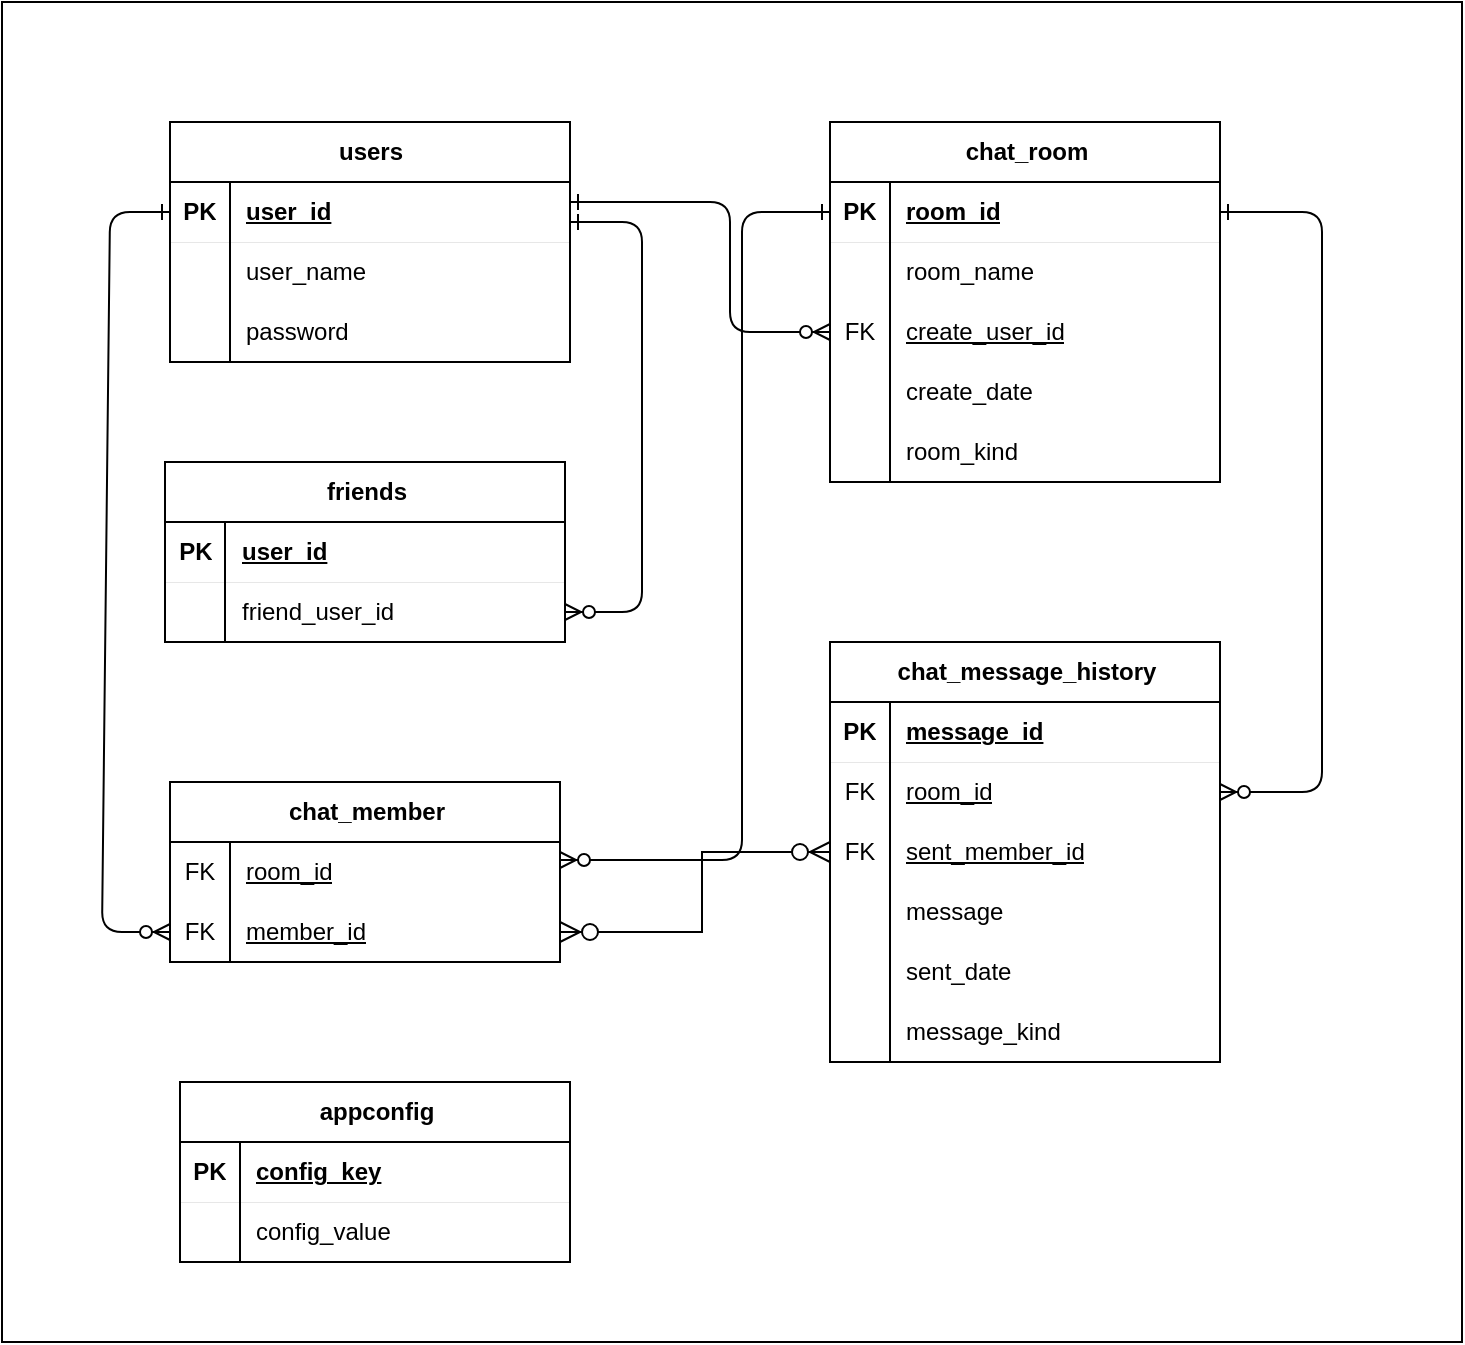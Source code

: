 <mxfile version="22.1.4" type="github">
  <diagram id="R2lEEEUBdFMjLlhIrx00" name="Page-1">
    <mxGraphModel dx="1674" dy="790" grid="1" gridSize="10" guides="1" tooltips="1" connect="1" arrows="1" fold="1" page="1" pageScale="1" pageWidth="850" pageHeight="1100" math="0" shadow="0" extFonts="Permanent Marker^https://fonts.googleapis.com/css?family=Permanent+Marker">
      <root>
        <mxCell id="0" />
        <mxCell id="1" parent="0" />
        <mxCell id="K1YxgeQCM2Q0nZ4SP5GE-53" value="" style="whiteSpace=wrap;html=1;" parent="1" vertex="1">
          <mxGeometry x="50" y="40" width="730" height="670" as="geometry" />
        </mxCell>
        <mxCell id="C-vyLk0tnHw3VtMMgP7b-1" value="" style="endArrow=ERzeroToMany;startArrow=ERone;endFill=1;startFill=0;entryX=0;entryY=0.5;entryDx=0;entryDy=0;" parent="1" target="yeZ7nKdXUPoDfyPP_PmN-37" edge="1">
          <mxGeometry width="100" height="100" relative="1" as="geometry">
            <mxPoint x="334" y="140" as="sourcePoint" />
            <mxPoint x="484" y="200" as="targetPoint" />
            <Array as="points">
              <mxPoint x="414" y="140" />
              <mxPoint x="414" y="205" />
            </Array>
          </mxGeometry>
        </mxCell>
        <mxCell id="yeZ7nKdXUPoDfyPP_PmN-14" value="" style="shape=partialRectangle;overflow=hidden;connectable=0;fillColor=none;top=0;left=0;bottom=0;right=0;strokeColor=#000000;" parent="1" vertex="1">
          <mxGeometry x="184" y="210" width="30" height="30" as="geometry">
            <mxRectangle width="30" height="30" as="alternateBounds" />
          </mxGeometry>
        </mxCell>
        <mxCell id="yeZ7nKdXUPoDfyPP_PmN-30" value="chat_room" style="shape=table;startSize=30;container=1;collapsible=1;childLayout=tableLayout;fixedRows=1;rowLines=0;fontStyle=1;align=center;resizeLast=1;html=1;strokeColor=default;verticalAlign=middle;fontFamily=Helvetica;fontSize=12;fontColor=default;fillColor=none;" parent="1" vertex="1">
          <mxGeometry x="464" y="100" width="195" height="180" as="geometry" />
        </mxCell>
        <mxCell id="yeZ7nKdXUPoDfyPP_PmN-31" value="" style="shape=tableRow;horizontal=0;startSize=0;swimlaneHead=0;swimlaneBody=0;fillColor=none;collapsible=0;dropTarget=0;points=[[0,0.5],[1,0.5]];portConstraint=eastwest;top=0;left=0;right=0;bottom=1;strokeColor=default;align=center;verticalAlign=middle;fontFamily=Helvetica;fontSize=12;fontColor=default;strokeWidth=0;" parent="yeZ7nKdXUPoDfyPP_PmN-30" vertex="1">
          <mxGeometry y="30" width="195" height="30" as="geometry" />
        </mxCell>
        <mxCell id="yeZ7nKdXUPoDfyPP_PmN-32" value="PK" style="shape=partialRectangle;connectable=0;fillColor=none;top=0;left=0;bottom=0;right=0;fontStyle=1;overflow=hidden;whiteSpace=wrap;html=1;strokeColor=default;align=center;verticalAlign=middle;fontFamily=Helvetica;fontSize=12;fontColor=default;" parent="yeZ7nKdXUPoDfyPP_PmN-31" vertex="1">
          <mxGeometry width="30" height="30" as="geometry">
            <mxRectangle width="30" height="30" as="alternateBounds" />
          </mxGeometry>
        </mxCell>
        <mxCell id="yeZ7nKdXUPoDfyPP_PmN-33" value="room_id" style="shape=partialRectangle;connectable=0;fillColor=none;top=0;left=0;bottom=0;right=0;align=left;spacingLeft=6;fontStyle=5;overflow=hidden;whiteSpace=wrap;html=1;strokeColor=default;verticalAlign=middle;fontFamily=Helvetica;fontSize=12;fontColor=default;" parent="yeZ7nKdXUPoDfyPP_PmN-31" vertex="1">
          <mxGeometry x="30" width="165" height="30" as="geometry">
            <mxRectangle width="165" height="30" as="alternateBounds" />
          </mxGeometry>
        </mxCell>
        <mxCell id="yeZ7nKdXUPoDfyPP_PmN-34" value="" style="shape=tableRow;horizontal=0;startSize=0;swimlaneHead=0;swimlaneBody=0;fillColor=none;collapsible=0;dropTarget=0;points=[[0,0.5],[1,0.5]];portConstraint=eastwest;top=0;left=0;right=0;bottom=0;strokeColor=default;align=center;verticalAlign=middle;fontFamily=Helvetica;fontSize=12;fontColor=default;" parent="yeZ7nKdXUPoDfyPP_PmN-30" vertex="1">
          <mxGeometry y="60" width="195" height="30" as="geometry" />
        </mxCell>
        <mxCell id="yeZ7nKdXUPoDfyPP_PmN-35" value="" style="shape=partialRectangle;connectable=0;fillColor=none;top=0;left=0;bottom=0;right=0;editable=1;overflow=hidden;whiteSpace=wrap;html=1;strokeColor=default;align=center;verticalAlign=middle;fontFamily=Helvetica;fontSize=12;fontColor=default;" parent="yeZ7nKdXUPoDfyPP_PmN-34" vertex="1">
          <mxGeometry width="30" height="30" as="geometry">
            <mxRectangle width="30" height="30" as="alternateBounds" />
          </mxGeometry>
        </mxCell>
        <mxCell id="yeZ7nKdXUPoDfyPP_PmN-36" value="room_name" style="shape=partialRectangle;connectable=0;fillColor=none;top=0;left=0;bottom=0;right=0;align=left;spacingLeft=6;overflow=hidden;whiteSpace=wrap;html=1;strokeColor=default;verticalAlign=middle;fontFamily=Helvetica;fontSize=12;fontColor=default;" parent="yeZ7nKdXUPoDfyPP_PmN-34" vertex="1">
          <mxGeometry x="30" width="165" height="30" as="geometry">
            <mxRectangle width="165" height="30" as="alternateBounds" />
          </mxGeometry>
        </mxCell>
        <mxCell id="yeZ7nKdXUPoDfyPP_PmN-37" value="" style="shape=tableRow;horizontal=0;startSize=0;swimlaneHead=0;swimlaneBody=0;fillColor=none;collapsible=0;dropTarget=0;points=[[0,0.5],[1,0.5]];portConstraint=eastwest;top=0;left=0;right=0;bottom=0;strokeColor=default;align=center;verticalAlign=middle;fontFamily=Helvetica;fontSize=12;fontColor=default;" parent="yeZ7nKdXUPoDfyPP_PmN-30" vertex="1">
          <mxGeometry y="90" width="195" height="30" as="geometry" />
        </mxCell>
        <mxCell id="yeZ7nKdXUPoDfyPP_PmN-38" value="FK" style="shape=partialRectangle;connectable=0;fillColor=none;top=0;left=0;bottom=0;right=0;editable=1;overflow=hidden;whiteSpace=wrap;html=1;strokeColor=default;align=center;verticalAlign=middle;fontFamily=Helvetica;fontSize=12;fontColor=default;" parent="yeZ7nKdXUPoDfyPP_PmN-37" vertex="1">
          <mxGeometry width="30" height="30" as="geometry">
            <mxRectangle width="30" height="30" as="alternateBounds" />
          </mxGeometry>
        </mxCell>
        <mxCell id="yeZ7nKdXUPoDfyPP_PmN-39" value="create_user_id" style="shape=partialRectangle;connectable=0;fillColor=none;top=0;left=0;bottom=0;right=0;align=left;spacingLeft=6;overflow=hidden;whiteSpace=wrap;html=1;strokeColor=default;verticalAlign=middle;fontFamily=Helvetica;fontSize=12;fontColor=default;fontStyle=4" parent="yeZ7nKdXUPoDfyPP_PmN-37" vertex="1">
          <mxGeometry x="30" width="165" height="30" as="geometry">
            <mxRectangle width="165" height="30" as="alternateBounds" />
          </mxGeometry>
        </mxCell>
        <mxCell id="yeZ7nKdXUPoDfyPP_PmN-40" value="" style="shape=tableRow;horizontal=0;startSize=0;swimlaneHead=0;swimlaneBody=0;fillColor=none;collapsible=0;dropTarget=0;points=[[0,0.5],[1,0.5]];portConstraint=eastwest;top=0;left=0;right=0;bottom=0;strokeColor=default;align=center;verticalAlign=middle;fontFamily=Helvetica;fontSize=12;fontColor=default;" parent="yeZ7nKdXUPoDfyPP_PmN-30" vertex="1">
          <mxGeometry y="120" width="195" height="30" as="geometry" />
        </mxCell>
        <mxCell id="yeZ7nKdXUPoDfyPP_PmN-41" value="" style="shape=partialRectangle;connectable=0;fillColor=none;top=0;left=0;bottom=0;right=0;editable=1;overflow=hidden;whiteSpace=wrap;html=1;strokeColor=default;align=center;verticalAlign=middle;fontFamily=Helvetica;fontSize=12;fontColor=default;" parent="yeZ7nKdXUPoDfyPP_PmN-40" vertex="1">
          <mxGeometry width="30" height="30" as="geometry">
            <mxRectangle width="30" height="30" as="alternateBounds" />
          </mxGeometry>
        </mxCell>
        <mxCell id="yeZ7nKdXUPoDfyPP_PmN-42" value="create_date" style="shape=partialRectangle;connectable=0;fillColor=none;top=0;left=0;bottom=0;right=0;align=left;spacingLeft=6;overflow=hidden;whiteSpace=wrap;html=1;strokeColor=default;verticalAlign=middle;fontFamily=Helvetica;fontSize=12;fontColor=default;" parent="yeZ7nKdXUPoDfyPP_PmN-40" vertex="1">
          <mxGeometry x="30" width="165" height="30" as="geometry">
            <mxRectangle width="165" height="30" as="alternateBounds" />
          </mxGeometry>
        </mxCell>
        <mxCell id="yeZ7nKdXUPoDfyPP_PmN-43" value="" style="shape=tableRow;horizontal=0;startSize=0;swimlaneHead=0;swimlaneBody=0;fillColor=none;collapsible=0;dropTarget=0;points=[[0,0.5],[1,0.5]];portConstraint=eastwest;top=0;left=0;right=0;bottom=0;strokeColor=default;align=center;verticalAlign=middle;fontFamily=Helvetica;fontSize=12;fontColor=default;" parent="yeZ7nKdXUPoDfyPP_PmN-30" vertex="1">
          <mxGeometry y="150" width="195" height="30" as="geometry" />
        </mxCell>
        <mxCell id="yeZ7nKdXUPoDfyPP_PmN-44" value="" style="shape=partialRectangle;connectable=0;fillColor=none;top=0;left=0;bottom=0;right=0;editable=1;overflow=hidden;whiteSpace=wrap;html=1;strokeColor=default;align=center;verticalAlign=middle;fontFamily=Helvetica;fontSize=12;fontColor=default;" parent="yeZ7nKdXUPoDfyPP_PmN-43" vertex="1">
          <mxGeometry width="30" height="30" as="geometry">
            <mxRectangle width="30" height="30" as="alternateBounds" />
          </mxGeometry>
        </mxCell>
        <mxCell id="yeZ7nKdXUPoDfyPP_PmN-45" value="room_kind" style="shape=partialRectangle;connectable=0;fillColor=none;top=0;left=0;bottom=0;right=0;align=left;spacingLeft=6;overflow=hidden;whiteSpace=wrap;html=1;strokeColor=default;verticalAlign=middle;fontFamily=Helvetica;fontSize=12;fontColor=default;" parent="yeZ7nKdXUPoDfyPP_PmN-43" vertex="1">
          <mxGeometry x="30" width="165" height="30" as="geometry">
            <mxRectangle width="165" height="30" as="alternateBounds" />
          </mxGeometry>
        </mxCell>
        <mxCell id="yeZ7nKdXUPoDfyPP_PmN-46" value="chat_message_history" style="shape=table;startSize=30;container=1;collapsible=1;childLayout=tableLayout;fixedRows=1;rowLines=0;fontStyle=1;align=center;resizeLast=1;html=1;strokeColor=default;verticalAlign=middle;fontFamily=Helvetica;fontSize=12;fontColor=default;fillColor=none;" parent="1" vertex="1">
          <mxGeometry x="464" y="360" width="195" height="210" as="geometry" />
        </mxCell>
        <mxCell id="yeZ7nKdXUPoDfyPP_PmN-47" value="" style="shape=tableRow;horizontal=0;startSize=0;swimlaneHead=0;swimlaneBody=0;fillColor=none;collapsible=0;dropTarget=0;points=[[0,0.5],[1,0.5]];portConstraint=eastwest;top=0;left=0;right=0;bottom=1;strokeColor=default;align=center;verticalAlign=middle;fontFamily=Helvetica;fontSize=12;fontColor=default;strokeWidth=0;" parent="yeZ7nKdXUPoDfyPP_PmN-46" vertex="1">
          <mxGeometry y="30" width="195" height="30" as="geometry" />
        </mxCell>
        <mxCell id="yeZ7nKdXUPoDfyPP_PmN-48" value="PK" style="shape=partialRectangle;connectable=0;fillColor=none;top=0;left=0;bottom=0;right=0;fontStyle=1;overflow=hidden;whiteSpace=wrap;html=1;strokeColor=default;align=center;verticalAlign=middle;fontFamily=Helvetica;fontSize=12;fontColor=default;" parent="yeZ7nKdXUPoDfyPP_PmN-47" vertex="1">
          <mxGeometry width="30" height="30" as="geometry">
            <mxRectangle width="30" height="30" as="alternateBounds" />
          </mxGeometry>
        </mxCell>
        <mxCell id="yeZ7nKdXUPoDfyPP_PmN-49" value="message_id" style="shape=partialRectangle;connectable=0;fillColor=none;top=0;left=0;bottom=0;right=0;align=left;spacingLeft=6;fontStyle=5;overflow=hidden;whiteSpace=wrap;html=1;strokeColor=default;verticalAlign=middle;fontFamily=Helvetica;fontSize=12;fontColor=default;" parent="yeZ7nKdXUPoDfyPP_PmN-47" vertex="1">
          <mxGeometry x="30" width="165" height="30" as="geometry">
            <mxRectangle width="165" height="30" as="alternateBounds" />
          </mxGeometry>
        </mxCell>
        <mxCell id="yeZ7nKdXUPoDfyPP_PmN-50" value="" style="shape=tableRow;horizontal=0;startSize=0;swimlaneHead=0;swimlaneBody=0;fillColor=none;collapsible=0;dropTarget=0;points=[[0,0.5],[1,0.5]];portConstraint=eastwest;top=0;left=0;right=0;bottom=0;strokeColor=default;align=center;verticalAlign=middle;fontFamily=Helvetica;fontSize=12;fontColor=default;" parent="yeZ7nKdXUPoDfyPP_PmN-46" vertex="1">
          <mxGeometry y="60" width="195" height="30" as="geometry" />
        </mxCell>
        <mxCell id="yeZ7nKdXUPoDfyPP_PmN-51" value="FK" style="shape=partialRectangle;connectable=0;fillColor=none;top=0;left=0;bottom=0;right=0;editable=1;overflow=hidden;whiteSpace=wrap;html=1;strokeColor=default;align=center;verticalAlign=middle;fontFamily=Helvetica;fontSize=12;fontColor=default;" parent="yeZ7nKdXUPoDfyPP_PmN-50" vertex="1">
          <mxGeometry width="30" height="30" as="geometry">
            <mxRectangle width="30" height="30" as="alternateBounds" />
          </mxGeometry>
        </mxCell>
        <mxCell id="yeZ7nKdXUPoDfyPP_PmN-52" value="room_id" style="shape=partialRectangle;connectable=0;fillColor=none;top=0;left=0;bottom=0;right=0;align=left;spacingLeft=6;overflow=hidden;whiteSpace=wrap;html=1;strokeColor=default;verticalAlign=middle;fontFamily=Helvetica;fontSize=12;fontColor=default;fontStyle=4" parent="yeZ7nKdXUPoDfyPP_PmN-50" vertex="1">
          <mxGeometry x="30" width="165" height="30" as="geometry">
            <mxRectangle width="165" height="30" as="alternateBounds" />
          </mxGeometry>
        </mxCell>
        <mxCell id="6-cVq6XIGuFBTwVf5zNS-17" value="" style="shape=tableRow;horizontal=0;startSize=0;swimlaneHead=0;swimlaneBody=0;fillColor=none;collapsible=0;dropTarget=0;points=[[0,0.5],[1,0.5]];portConstraint=eastwest;top=0;left=0;right=0;bottom=0;strokeColor=default;align=center;verticalAlign=middle;fontFamily=Helvetica;fontSize=12;fontColor=default;" parent="yeZ7nKdXUPoDfyPP_PmN-46" vertex="1">
          <mxGeometry y="90" width="195" height="30" as="geometry" />
        </mxCell>
        <mxCell id="6-cVq6XIGuFBTwVf5zNS-18" value="FK" style="shape=partialRectangle;connectable=0;fillColor=none;top=0;left=0;bottom=0;right=0;editable=1;overflow=hidden;whiteSpace=wrap;html=1;strokeColor=default;align=center;verticalAlign=middle;fontFamily=Helvetica;fontSize=12;fontColor=default;" parent="6-cVq6XIGuFBTwVf5zNS-17" vertex="1">
          <mxGeometry width="30" height="30" as="geometry">
            <mxRectangle width="30" height="30" as="alternateBounds" />
          </mxGeometry>
        </mxCell>
        <mxCell id="6-cVq6XIGuFBTwVf5zNS-19" value="sent_member_id" style="shape=partialRectangle;connectable=0;fillColor=none;top=0;left=0;bottom=0;right=0;align=left;spacingLeft=6;overflow=hidden;whiteSpace=wrap;html=1;strokeColor=default;verticalAlign=middle;fontFamily=Helvetica;fontSize=12;fontColor=default;fontStyle=4" parent="6-cVq6XIGuFBTwVf5zNS-17" vertex="1">
          <mxGeometry x="30" width="165" height="30" as="geometry">
            <mxRectangle width="165" height="30" as="alternateBounds" />
          </mxGeometry>
        </mxCell>
        <mxCell id="yeZ7nKdXUPoDfyPP_PmN-56" value="" style="shape=tableRow;horizontal=0;startSize=0;swimlaneHead=0;swimlaneBody=0;fillColor=none;collapsible=0;dropTarget=0;points=[[0,0.5],[1,0.5]];portConstraint=eastwest;top=0;left=0;right=0;bottom=0;strokeColor=default;align=center;verticalAlign=middle;fontFamily=Helvetica;fontSize=12;fontColor=default;" parent="yeZ7nKdXUPoDfyPP_PmN-46" vertex="1">
          <mxGeometry y="120" width="195" height="30" as="geometry" />
        </mxCell>
        <mxCell id="yeZ7nKdXUPoDfyPP_PmN-57" value="" style="shape=partialRectangle;connectable=0;fillColor=none;top=0;left=0;bottom=0;right=0;editable=1;overflow=hidden;whiteSpace=wrap;html=1;strokeColor=default;align=center;verticalAlign=middle;fontFamily=Helvetica;fontSize=12;fontColor=default;" parent="yeZ7nKdXUPoDfyPP_PmN-56" vertex="1">
          <mxGeometry width="30" height="30" as="geometry">
            <mxRectangle width="30" height="30" as="alternateBounds" />
          </mxGeometry>
        </mxCell>
        <mxCell id="yeZ7nKdXUPoDfyPP_PmN-58" value="message" style="shape=partialRectangle;connectable=0;fillColor=none;top=0;left=0;bottom=0;right=0;align=left;spacingLeft=6;overflow=hidden;whiteSpace=wrap;html=1;strokeColor=default;verticalAlign=middle;fontFamily=Helvetica;fontSize=12;fontColor=default;" parent="yeZ7nKdXUPoDfyPP_PmN-56" vertex="1">
          <mxGeometry x="30" width="165" height="30" as="geometry">
            <mxRectangle width="165" height="30" as="alternateBounds" />
          </mxGeometry>
        </mxCell>
        <mxCell id="yeZ7nKdXUPoDfyPP_PmN-59" value="" style="shape=tableRow;horizontal=0;startSize=0;swimlaneHead=0;swimlaneBody=0;fillColor=none;collapsible=0;dropTarget=0;points=[[0,0.5],[1,0.5]];portConstraint=eastwest;top=0;left=0;right=0;bottom=0;strokeColor=default;align=center;verticalAlign=middle;fontFamily=Helvetica;fontSize=12;fontColor=default;" parent="yeZ7nKdXUPoDfyPP_PmN-46" vertex="1">
          <mxGeometry y="150" width="195" height="30" as="geometry" />
        </mxCell>
        <mxCell id="yeZ7nKdXUPoDfyPP_PmN-60" value="" style="shape=partialRectangle;connectable=0;fillColor=none;top=0;left=0;bottom=0;right=0;editable=1;overflow=hidden;whiteSpace=wrap;html=1;strokeColor=default;align=center;verticalAlign=middle;fontFamily=Helvetica;fontSize=12;fontColor=default;" parent="yeZ7nKdXUPoDfyPP_PmN-59" vertex="1">
          <mxGeometry width="30" height="30" as="geometry">
            <mxRectangle width="30" height="30" as="alternateBounds" />
          </mxGeometry>
        </mxCell>
        <mxCell id="yeZ7nKdXUPoDfyPP_PmN-61" value="sent_date" style="shape=partialRectangle;connectable=0;fillColor=none;top=0;left=0;bottom=0;right=0;align=left;spacingLeft=6;overflow=hidden;whiteSpace=wrap;html=1;strokeColor=default;verticalAlign=middle;fontFamily=Helvetica;fontSize=12;fontColor=default;" parent="yeZ7nKdXUPoDfyPP_PmN-59" vertex="1">
          <mxGeometry x="30" width="165" height="30" as="geometry">
            <mxRectangle width="165" height="30" as="alternateBounds" />
          </mxGeometry>
        </mxCell>
        <mxCell id="K1YxgeQCM2Q0nZ4SP5GE-1" value="" style="shape=tableRow;horizontal=0;startSize=0;swimlaneHead=0;swimlaneBody=0;fillColor=none;collapsible=0;dropTarget=0;points=[[0,0.5],[1,0.5]];portConstraint=eastwest;top=0;left=0;right=0;bottom=0;strokeColor=default;align=center;verticalAlign=middle;fontFamily=Helvetica;fontSize=12;fontColor=default;" parent="yeZ7nKdXUPoDfyPP_PmN-46" vertex="1">
          <mxGeometry y="180" width="195" height="30" as="geometry" />
        </mxCell>
        <mxCell id="K1YxgeQCM2Q0nZ4SP5GE-2" value="" style="shape=partialRectangle;connectable=0;fillColor=none;top=0;left=0;bottom=0;right=0;editable=1;overflow=hidden;whiteSpace=wrap;html=1;strokeColor=default;align=center;verticalAlign=middle;fontFamily=Helvetica;fontSize=12;fontColor=default;" parent="K1YxgeQCM2Q0nZ4SP5GE-1" vertex="1">
          <mxGeometry width="30" height="30" as="geometry">
            <mxRectangle width="30" height="30" as="alternateBounds" />
          </mxGeometry>
        </mxCell>
        <mxCell id="K1YxgeQCM2Q0nZ4SP5GE-3" value="message_kind" style="shape=partialRectangle;connectable=0;fillColor=none;top=0;left=0;bottom=0;right=0;align=left;spacingLeft=6;overflow=hidden;whiteSpace=wrap;html=1;strokeColor=default;verticalAlign=middle;fontFamily=Helvetica;fontSize=12;fontColor=default;" parent="K1YxgeQCM2Q0nZ4SP5GE-1" vertex="1">
          <mxGeometry x="30" width="165" height="30" as="geometry">
            <mxRectangle width="165" height="30" as="alternateBounds" />
          </mxGeometry>
        </mxCell>
        <mxCell id="yeZ7nKdXUPoDfyPP_PmN-69" value="users" style="shape=table;startSize=30;container=1;collapsible=1;childLayout=tableLayout;fixedRows=1;rowLines=0;fontStyle=1;align=center;resizeLast=1;html=1;strokeColor=default;verticalAlign=middle;fontFamily=Helvetica;fontSize=12;fontColor=default;fillColor=none;" parent="1" vertex="1">
          <mxGeometry x="134" y="100" width="200" height="120" as="geometry" />
        </mxCell>
        <mxCell id="yeZ7nKdXUPoDfyPP_PmN-70" value="" style="shape=tableRow;horizontal=0;startSize=0;swimlaneHead=0;swimlaneBody=0;fillColor=none;collapsible=0;dropTarget=0;points=[[0,0.5],[1,0.5]];portConstraint=eastwest;top=0;left=0;right=0;bottom=1;strokeColor=default;align=center;verticalAlign=middle;fontFamily=Helvetica;fontSize=12;fontColor=default;strokeWidth=0;" parent="yeZ7nKdXUPoDfyPP_PmN-69" vertex="1">
          <mxGeometry y="30" width="200" height="30" as="geometry" />
        </mxCell>
        <mxCell id="yeZ7nKdXUPoDfyPP_PmN-71" value="PK" style="shape=partialRectangle;connectable=0;fillColor=none;top=0;left=0;bottom=0;right=0;fontStyle=1;overflow=hidden;whiteSpace=wrap;html=1;strokeColor=default;align=center;verticalAlign=middle;fontFamily=Helvetica;fontSize=12;fontColor=default;" parent="yeZ7nKdXUPoDfyPP_PmN-70" vertex="1">
          <mxGeometry width="30" height="30" as="geometry">
            <mxRectangle width="30" height="30" as="alternateBounds" />
          </mxGeometry>
        </mxCell>
        <mxCell id="yeZ7nKdXUPoDfyPP_PmN-72" value="user_id" style="shape=partialRectangle;connectable=0;fillColor=none;top=0;left=0;bottom=0;right=0;align=left;spacingLeft=6;fontStyle=5;overflow=hidden;whiteSpace=wrap;html=1;strokeColor=default;verticalAlign=middle;fontFamily=Helvetica;fontSize=12;fontColor=default;" parent="yeZ7nKdXUPoDfyPP_PmN-70" vertex="1">
          <mxGeometry x="30" width="170" height="30" as="geometry">
            <mxRectangle width="170" height="30" as="alternateBounds" />
          </mxGeometry>
        </mxCell>
        <mxCell id="yeZ7nKdXUPoDfyPP_PmN-73" value="" style="shape=tableRow;horizontal=0;startSize=0;swimlaneHead=0;swimlaneBody=0;fillColor=none;collapsible=0;dropTarget=0;points=[[0,0.5],[1,0.5]];portConstraint=eastwest;top=0;left=0;right=0;bottom=0;strokeColor=default;align=center;verticalAlign=middle;fontFamily=Helvetica;fontSize=12;fontColor=default;" parent="yeZ7nKdXUPoDfyPP_PmN-69" vertex="1">
          <mxGeometry y="60" width="200" height="30" as="geometry" />
        </mxCell>
        <mxCell id="yeZ7nKdXUPoDfyPP_PmN-74" value="" style="shape=partialRectangle;connectable=0;fillColor=none;top=0;left=0;bottom=0;right=0;editable=1;overflow=hidden;whiteSpace=wrap;html=1;strokeColor=default;align=center;verticalAlign=middle;fontFamily=Helvetica;fontSize=12;fontColor=default;" parent="yeZ7nKdXUPoDfyPP_PmN-73" vertex="1">
          <mxGeometry width="30" height="30" as="geometry">
            <mxRectangle width="30" height="30" as="alternateBounds" />
          </mxGeometry>
        </mxCell>
        <mxCell id="yeZ7nKdXUPoDfyPP_PmN-75" value="user_name" style="shape=partialRectangle;connectable=0;fillColor=none;top=0;left=0;bottom=0;right=0;align=left;spacingLeft=6;overflow=hidden;whiteSpace=wrap;html=1;strokeColor=default;verticalAlign=middle;fontFamily=Helvetica;fontSize=12;fontColor=default;" parent="yeZ7nKdXUPoDfyPP_PmN-73" vertex="1">
          <mxGeometry x="30" width="170" height="30" as="geometry">
            <mxRectangle width="170" height="30" as="alternateBounds" />
          </mxGeometry>
        </mxCell>
        <mxCell id="yeZ7nKdXUPoDfyPP_PmN-76" value="" style="shape=tableRow;horizontal=0;startSize=0;swimlaneHead=0;swimlaneBody=0;fillColor=none;collapsible=0;dropTarget=0;points=[[0,0.5],[1,0.5]];portConstraint=eastwest;top=0;left=0;right=0;bottom=0;strokeColor=default;align=center;verticalAlign=middle;fontFamily=Helvetica;fontSize=12;fontColor=default;" parent="yeZ7nKdXUPoDfyPP_PmN-69" vertex="1">
          <mxGeometry y="90" width="200" height="30" as="geometry" />
        </mxCell>
        <mxCell id="yeZ7nKdXUPoDfyPP_PmN-77" value="" style="shape=partialRectangle;connectable=0;fillColor=none;top=0;left=0;bottom=0;right=0;editable=1;overflow=hidden;whiteSpace=wrap;html=1;strokeColor=default;align=center;verticalAlign=middle;fontFamily=Helvetica;fontSize=12;fontColor=default;" parent="yeZ7nKdXUPoDfyPP_PmN-76" vertex="1">
          <mxGeometry width="30" height="30" as="geometry">
            <mxRectangle width="30" height="30" as="alternateBounds" />
          </mxGeometry>
        </mxCell>
        <mxCell id="yeZ7nKdXUPoDfyPP_PmN-78" value="password" style="shape=partialRectangle;connectable=0;fillColor=none;top=0;left=0;bottom=0;right=0;align=left;spacingLeft=6;overflow=hidden;whiteSpace=wrap;html=1;strokeColor=default;verticalAlign=middle;fontFamily=Helvetica;fontSize=12;fontColor=default;" parent="yeZ7nKdXUPoDfyPP_PmN-76" vertex="1">
          <mxGeometry x="30" width="170" height="30" as="geometry">
            <mxRectangle width="170" height="30" as="alternateBounds" />
          </mxGeometry>
        </mxCell>
        <mxCell id="WWsRLIdS3yRi15NpV-fG-2" value="chat_member" style="shape=table;startSize=30;container=1;collapsible=1;childLayout=tableLayout;fixedRows=1;rowLines=0;fontStyle=1;align=center;resizeLast=1;html=1;strokeColor=default;verticalAlign=middle;fontFamily=Helvetica;fontSize=12;fontColor=default;fillColor=none;" parent="1" vertex="1">
          <mxGeometry x="134" y="430" width="195" height="90" as="geometry" />
        </mxCell>
        <mxCell id="WWsRLIdS3yRi15NpV-fG-9" value="" style="shape=tableRow;horizontal=0;startSize=0;swimlaneHead=0;swimlaneBody=0;fillColor=none;collapsible=0;dropTarget=0;points=[[0,0.5],[1,0.5]];portConstraint=eastwest;top=0;left=0;right=0;bottom=0;strokeColor=default;align=center;verticalAlign=middle;fontFamily=Helvetica;fontSize=12;fontColor=default;" parent="WWsRLIdS3yRi15NpV-fG-2" vertex="1">
          <mxGeometry y="30" width="195" height="30" as="geometry" />
        </mxCell>
        <mxCell id="WWsRLIdS3yRi15NpV-fG-10" value="FK" style="shape=partialRectangle;connectable=0;fillColor=none;top=0;left=0;bottom=0;right=0;editable=1;overflow=hidden;whiteSpace=wrap;html=1;strokeColor=default;align=center;verticalAlign=middle;fontFamily=Helvetica;fontSize=12;fontColor=default;" parent="WWsRLIdS3yRi15NpV-fG-9" vertex="1">
          <mxGeometry width="30" height="30" as="geometry">
            <mxRectangle width="30" height="30" as="alternateBounds" />
          </mxGeometry>
        </mxCell>
        <mxCell id="WWsRLIdS3yRi15NpV-fG-11" value="room_id" style="shape=partialRectangle;connectable=0;fillColor=none;top=0;left=0;bottom=0;right=0;align=left;spacingLeft=6;overflow=hidden;whiteSpace=wrap;html=1;strokeColor=default;verticalAlign=middle;fontFamily=Helvetica;fontSize=12;fontColor=default;fontStyle=4" parent="WWsRLIdS3yRi15NpV-fG-9" vertex="1">
          <mxGeometry x="30" width="165" height="30" as="geometry">
            <mxRectangle width="165" height="30" as="alternateBounds" />
          </mxGeometry>
        </mxCell>
        <mxCell id="WWsRLIdS3yRi15NpV-fG-12" value="" style="shape=tableRow;horizontal=0;startSize=0;swimlaneHead=0;swimlaneBody=0;fillColor=none;collapsible=0;dropTarget=0;points=[[0,0.5],[1,0.5]];portConstraint=eastwest;top=0;left=0;right=0;bottom=0;strokeColor=default;align=center;verticalAlign=middle;fontFamily=Helvetica;fontSize=12;fontColor=default;" parent="WWsRLIdS3yRi15NpV-fG-2" vertex="1">
          <mxGeometry y="60" width="195" height="30" as="geometry" />
        </mxCell>
        <mxCell id="WWsRLIdS3yRi15NpV-fG-13" value="FK" style="shape=partialRectangle;connectable=0;fillColor=none;top=0;left=0;bottom=0;right=0;editable=1;overflow=hidden;whiteSpace=wrap;html=1;strokeColor=default;align=center;verticalAlign=middle;fontFamily=Helvetica;fontSize=12;fontColor=default;" parent="WWsRLIdS3yRi15NpV-fG-12" vertex="1">
          <mxGeometry width="30" height="30" as="geometry">
            <mxRectangle width="30" height="30" as="alternateBounds" />
          </mxGeometry>
        </mxCell>
        <mxCell id="WWsRLIdS3yRi15NpV-fG-14" value="member_id" style="shape=partialRectangle;connectable=0;fillColor=none;top=0;left=0;bottom=0;right=0;align=left;spacingLeft=6;overflow=hidden;whiteSpace=wrap;html=1;strokeColor=default;verticalAlign=middle;fontFamily=Helvetica;fontSize=12;fontColor=default;fontStyle=4" parent="WWsRLIdS3yRi15NpV-fG-12" vertex="1">
          <mxGeometry x="30" width="165" height="30" as="geometry">
            <mxRectangle width="165" height="30" as="alternateBounds" />
          </mxGeometry>
        </mxCell>
        <mxCell id="WWsRLIdS3yRi15NpV-fG-19" value="" style="endArrow=ERzeroToMany;startArrow=ERone;endFill=1;startFill=0;entryX=0;entryY=0.5;entryDx=0;entryDy=0;exitX=0;exitY=0.5;exitDx=0;exitDy=0;" parent="1" source="yeZ7nKdXUPoDfyPP_PmN-70" target="WWsRLIdS3yRi15NpV-fG-12" edge="1">
          <mxGeometry width="100" height="100" relative="1" as="geometry">
            <mxPoint x="154" y="145" as="sourcePoint" />
            <mxPoint x="154" y="435" as="targetPoint" />
            <Array as="points">
              <mxPoint x="104" y="145" />
              <mxPoint x="100" y="505" />
            </Array>
          </mxGeometry>
        </mxCell>
        <mxCell id="WWsRLIdS3yRi15NpV-fG-22" value="" style="endArrow=ERzeroToMany;startArrow=ERone;endFill=1;startFill=0;entryX=1;entryY=0.3;entryDx=0;entryDy=0;exitX=0;exitY=0.5;exitDx=0;exitDy=0;entryPerimeter=0;" parent="1" source="yeZ7nKdXUPoDfyPP_PmN-31" target="WWsRLIdS3yRi15NpV-fG-9" edge="1">
          <mxGeometry width="100" height="100" relative="1" as="geometry">
            <mxPoint x="270" y="510" as="sourcePoint" />
            <mxPoint x="400" y="793" as="targetPoint" />
            <Array as="points">
              <mxPoint x="420" y="145" />
              <mxPoint x="420" y="469" />
            </Array>
          </mxGeometry>
        </mxCell>
        <mxCell id="K1YxgeQCM2Q0nZ4SP5GE-37" value="appconfig" style="shape=table;startSize=30;container=1;collapsible=1;childLayout=tableLayout;fixedRows=1;rowLines=0;fontStyle=1;align=center;resizeLast=1;html=1;strokeColor=default;verticalAlign=middle;fontFamily=Helvetica;fontSize=12;fontColor=default;fillColor=none;" parent="1" vertex="1">
          <mxGeometry x="139" y="580" width="195" height="90" as="geometry" />
        </mxCell>
        <mxCell id="K1YxgeQCM2Q0nZ4SP5GE-38" value="" style="shape=tableRow;horizontal=0;startSize=0;swimlaneHead=0;swimlaneBody=0;fillColor=none;collapsible=0;dropTarget=0;points=[[0,0.5],[1,0.5]];portConstraint=eastwest;top=0;left=0;right=0;bottom=1;strokeColor=default;align=center;verticalAlign=middle;fontFamily=Helvetica;fontSize=12;fontColor=default;strokeWidth=0;" parent="K1YxgeQCM2Q0nZ4SP5GE-37" vertex="1">
          <mxGeometry y="30" width="195" height="30" as="geometry" />
        </mxCell>
        <mxCell id="K1YxgeQCM2Q0nZ4SP5GE-39" value="PK" style="shape=partialRectangle;connectable=0;fillColor=none;top=0;left=0;bottom=0;right=0;fontStyle=1;overflow=hidden;whiteSpace=wrap;html=1;strokeColor=default;align=center;verticalAlign=middle;fontFamily=Helvetica;fontSize=12;fontColor=default;" parent="K1YxgeQCM2Q0nZ4SP5GE-38" vertex="1">
          <mxGeometry width="30" height="30" as="geometry">
            <mxRectangle width="30" height="30" as="alternateBounds" />
          </mxGeometry>
        </mxCell>
        <mxCell id="K1YxgeQCM2Q0nZ4SP5GE-40" value="config_key" style="shape=partialRectangle;connectable=0;fillColor=none;top=0;left=0;bottom=0;right=0;align=left;spacingLeft=6;fontStyle=5;overflow=hidden;whiteSpace=wrap;html=1;strokeColor=default;verticalAlign=middle;fontFamily=Helvetica;fontSize=12;fontColor=default;" parent="K1YxgeQCM2Q0nZ4SP5GE-38" vertex="1">
          <mxGeometry x="30" width="165" height="30" as="geometry">
            <mxRectangle width="165" height="30" as="alternateBounds" />
          </mxGeometry>
        </mxCell>
        <mxCell id="K1YxgeQCM2Q0nZ4SP5GE-41" value="" style="shape=tableRow;horizontal=0;startSize=0;swimlaneHead=0;swimlaneBody=0;fillColor=none;collapsible=0;dropTarget=0;points=[[0,0.5],[1,0.5]];portConstraint=eastwest;top=0;left=0;right=0;bottom=0;strokeColor=default;align=center;verticalAlign=middle;fontFamily=Helvetica;fontSize=12;fontColor=default;" parent="K1YxgeQCM2Q0nZ4SP5GE-37" vertex="1">
          <mxGeometry y="60" width="195" height="30" as="geometry" />
        </mxCell>
        <mxCell id="K1YxgeQCM2Q0nZ4SP5GE-42" value="" style="shape=partialRectangle;connectable=0;fillColor=none;top=0;left=0;bottom=0;right=0;editable=1;overflow=hidden;whiteSpace=wrap;html=1;strokeColor=default;align=center;verticalAlign=middle;fontFamily=Helvetica;fontSize=12;fontColor=default;" parent="K1YxgeQCM2Q0nZ4SP5GE-41" vertex="1">
          <mxGeometry width="30" height="30" as="geometry">
            <mxRectangle width="30" height="30" as="alternateBounds" />
          </mxGeometry>
        </mxCell>
        <mxCell id="K1YxgeQCM2Q0nZ4SP5GE-43" value="config_value" style="shape=partialRectangle;connectable=0;fillColor=none;top=0;left=0;bottom=0;right=0;align=left;spacingLeft=6;overflow=hidden;whiteSpace=wrap;html=1;strokeColor=default;verticalAlign=middle;fontFamily=Helvetica;fontSize=12;fontColor=default;" parent="K1YxgeQCM2Q0nZ4SP5GE-41" vertex="1">
          <mxGeometry x="30" width="165" height="30" as="geometry">
            <mxRectangle width="165" height="30" as="alternateBounds" />
          </mxGeometry>
        </mxCell>
        <mxCell id="6-cVq6XIGuFBTwVf5zNS-2" value="" style="endArrow=ERzeroToMany;startArrow=ERone;endFill=1;startFill=0;exitX=1;exitY=0.5;exitDx=0;exitDy=0;" parent="1" source="yeZ7nKdXUPoDfyPP_PmN-31" target="yeZ7nKdXUPoDfyPP_PmN-50" edge="1">
          <mxGeometry width="100" height="100" relative="1" as="geometry">
            <mxPoint x="630" y="180" as="sourcePoint" />
            <mxPoint x="740" y="270" as="targetPoint" />
            <Array as="points">
              <mxPoint x="710" y="145" />
              <mxPoint x="710" y="435" />
            </Array>
          </mxGeometry>
        </mxCell>
        <mxCell id="_UYKOsBADVJEfsDeemJQ-2" value="" style="fontSize=12;html=1;endArrow=ERzeroToMany;endFill=1;startArrow=ERzeroToMany;rounded=0;startSize=8;endSize=8;exitX=1;exitY=0.5;exitDx=0;exitDy=0;entryX=0;entryY=0.5;entryDx=0;entryDy=0;" parent="1" source="WWsRLIdS3yRi15NpV-fG-12" target="6-cVq6XIGuFBTwVf5zNS-17" edge="1">
          <mxGeometry width="100" height="100" relative="1" as="geometry">
            <mxPoint x="340" y="510" as="sourcePoint" />
            <mxPoint x="440" y="410" as="targetPoint" />
            <Array as="points">
              <mxPoint x="400" y="505" />
              <mxPoint x="400" y="465" />
            </Array>
          </mxGeometry>
        </mxCell>
        <mxCell id="1oHDwCjCpiNtZFynjLNt-1" value="friends" style="shape=table;startSize=30;container=1;collapsible=1;childLayout=tableLayout;fixedRows=1;rowLines=0;fontStyle=1;align=center;resizeLast=1;html=1;strokeColor=default;verticalAlign=middle;fontFamily=Helvetica;fontSize=12;fontColor=default;fillColor=none;" vertex="1" parent="1">
          <mxGeometry x="131.5" y="270" width="200" height="90" as="geometry" />
        </mxCell>
        <mxCell id="1oHDwCjCpiNtZFynjLNt-2" value="" style="shape=tableRow;horizontal=0;startSize=0;swimlaneHead=0;swimlaneBody=0;fillColor=none;collapsible=0;dropTarget=0;points=[[0,0.5],[1,0.5]];portConstraint=eastwest;top=0;left=0;right=0;bottom=1;strokeColor=default;align=center;verticalAlign=middle;fontFamily=Helvetica;fontSize=12;fontColor=default;strokeWidth=0;" vertex="1" parent="1oHDwCjCpiNtZFynjLNt-1">
          <mxGeometry y="30" width="200" height="30" as="geometry" />
        </mxCell>
        <mxCell id="1oHDwCjCpiNtZFynjLNt-3" value="PK" style="shape=partialRectangle;connectable=0;fillColor=none;top=0;left=0;bottom=0;right=0;fontStyle=1;overflow=hidden;whiteSpace=wrap;html=1;strokeColor=default;align=center;verticalAlign=middle;fontFamily=Helvetica;fontSize=12;fontColor=default;" vertex="1" parent="1oHDwCjCpiNtZFynjLNt-2">
          <mxGeometry width="30" height="30" as="geometry">
            <mxRectangle width="30" height="30" as="alternateBounds" />
          </mxGeometry>
        </mxCell>
        <mxCell id="1oHDwCjCpiNtZFynjLNt-4" value="user_id" style="shape=partialRectangle;connectable=0;fillColor=none;top=0;left=0;bottom=0;right=0;align=left;spacingLeft=6;fontStyle=5;overflow=hidden;whiteSpace=wrap;html=1;strokeColor=default;verticalAlign=middle;fontFamily=Helvetica;fontSize=12;fontColor=default;" vertex="1" parent="1oHDwCjCpiNtZFynjLNt-2">
          <mxGeometry x="30" width="170" height="30" as="geometry">
            <mxRectangle width="170" height="30" as="alternateBounds" />
          </mxGeometry>
        </mxCell>
        <mxCell id="1oHDwCjCpiNtZFynjLNt-5" value="" style="shape=tableRow;horizontal=0;startSize=0;swimlaneHead=0;swimlaneBody=0;fillColor=none;collapsible=0;dropTarget=0;points=[[0,0.5],[1,0.5]];portConstraint=eastwest;top=0;left=0;right=0;bottom=0;strokeColor=default;align=center;verticalAlign=middle;fontFamily=Helvetica;fontSize=12;fontColor=default;" vertex="1" parent="1oHDwCjCpiNtZFynjLNt-1">
          <mxGeometry y="60" width="200" height="30" as="geometry" />
        </mxCell>
        <mxCell id="1oHDwCjCpiNtZFynjLNt-6" value="" style="shape=partialRectangle;connectable=0;fillColor=none;top=0;left=0;bottom=0;right=0;editable=1;overflow=hidden;whiteSpace=wrap;html=1;strokeColor=default;align=center;verticalAlign=middle;fontFamily=Helvetica;fontSize=12;fontColor=default;" vertex="1" parent="1oHDwCjCpiNtZFynjLNt-5">
          <mxGeometry width="30" height="30" as="geometry">
            <mxRectangle width="30" height="30" as="alternateBounds" />
          </mxGeometry>
        </mxCell>
        <mxCell id="1oHDwCjCpiNtZFynjLNt-7" value="friend_user_id" style="shape=partialRectangle;connectable=0;fillColor=none;top=0;left=0;bottom=0;right=0;align=left;spacingLeft=6;overflow=hidden;whiteSpace=wrap;html=1;strokeColor=default;verticalAlign=middle;fontFamily=Helvetica;fontSize=12;fontColor=default;" vertex="1" parent="1oHDwCjCpiNtZFynjLNt-5">
          <mxGeometry x="30" width="170" height="30" as="geometry">
            <mxRectangle width="170" height="30" as="alternateBounds" />
          </mxGeometry>
        </mxCell>
        <mxCell id="1oHDwCjCpiNtZFynjLNt-11" value="" style="endArrow=ERzeroToMany;startArrow=ERone;endFill=1;startFill=0;entryX=1;entryY=0.5;entryDx=0;entryDy=0;exitX=1;exitY=0.667;exitDx=0;exitDy=0;exitPerimeter=0;" edge="1" parent="1" source="yeZ7nKdXUPoDfyPP_PmN-70" target="1oHDwCjCpiNtZFynjLNt-5">
          <mxGeometry width="100" height="100" relative="1" as="geometry">
            <mxPoint x="344" y="150" as="sourcePoint" />
            <mxPoint x="474" y="215" as="targetPoint" />
            <Array as="points">
              <mxPoint x="370" y="150" />
              <mxPoint x="370" y="345" />
            </Array>
          </mxGeometry>
        </mxCell>
      </root>
    </mxGraphModel>
  </diagram>
</mxfile>

